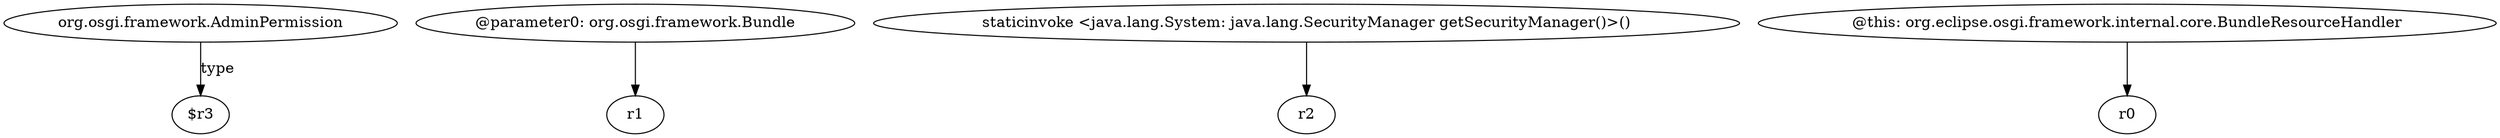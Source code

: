 digraph g {
0[label="org.osgi.framework.AdminPermission"]
1[label="$r3"]
0->1[label="type"]
2[label="@parameter0: org.osgi.framework.Bundle"]
3[label="r1"]
2->3[label=""]
4[label="staticinvoke <java.lang.System: java.lang.SecurityManager getSecurityManager()>()"]
5[label="r2"]
4->5[label=""]
6[label="@this: org.eclipse.osgi.framework.internal.core.BundleResourceHandler"]
7[label="r0"]
6->7[label=""]
}